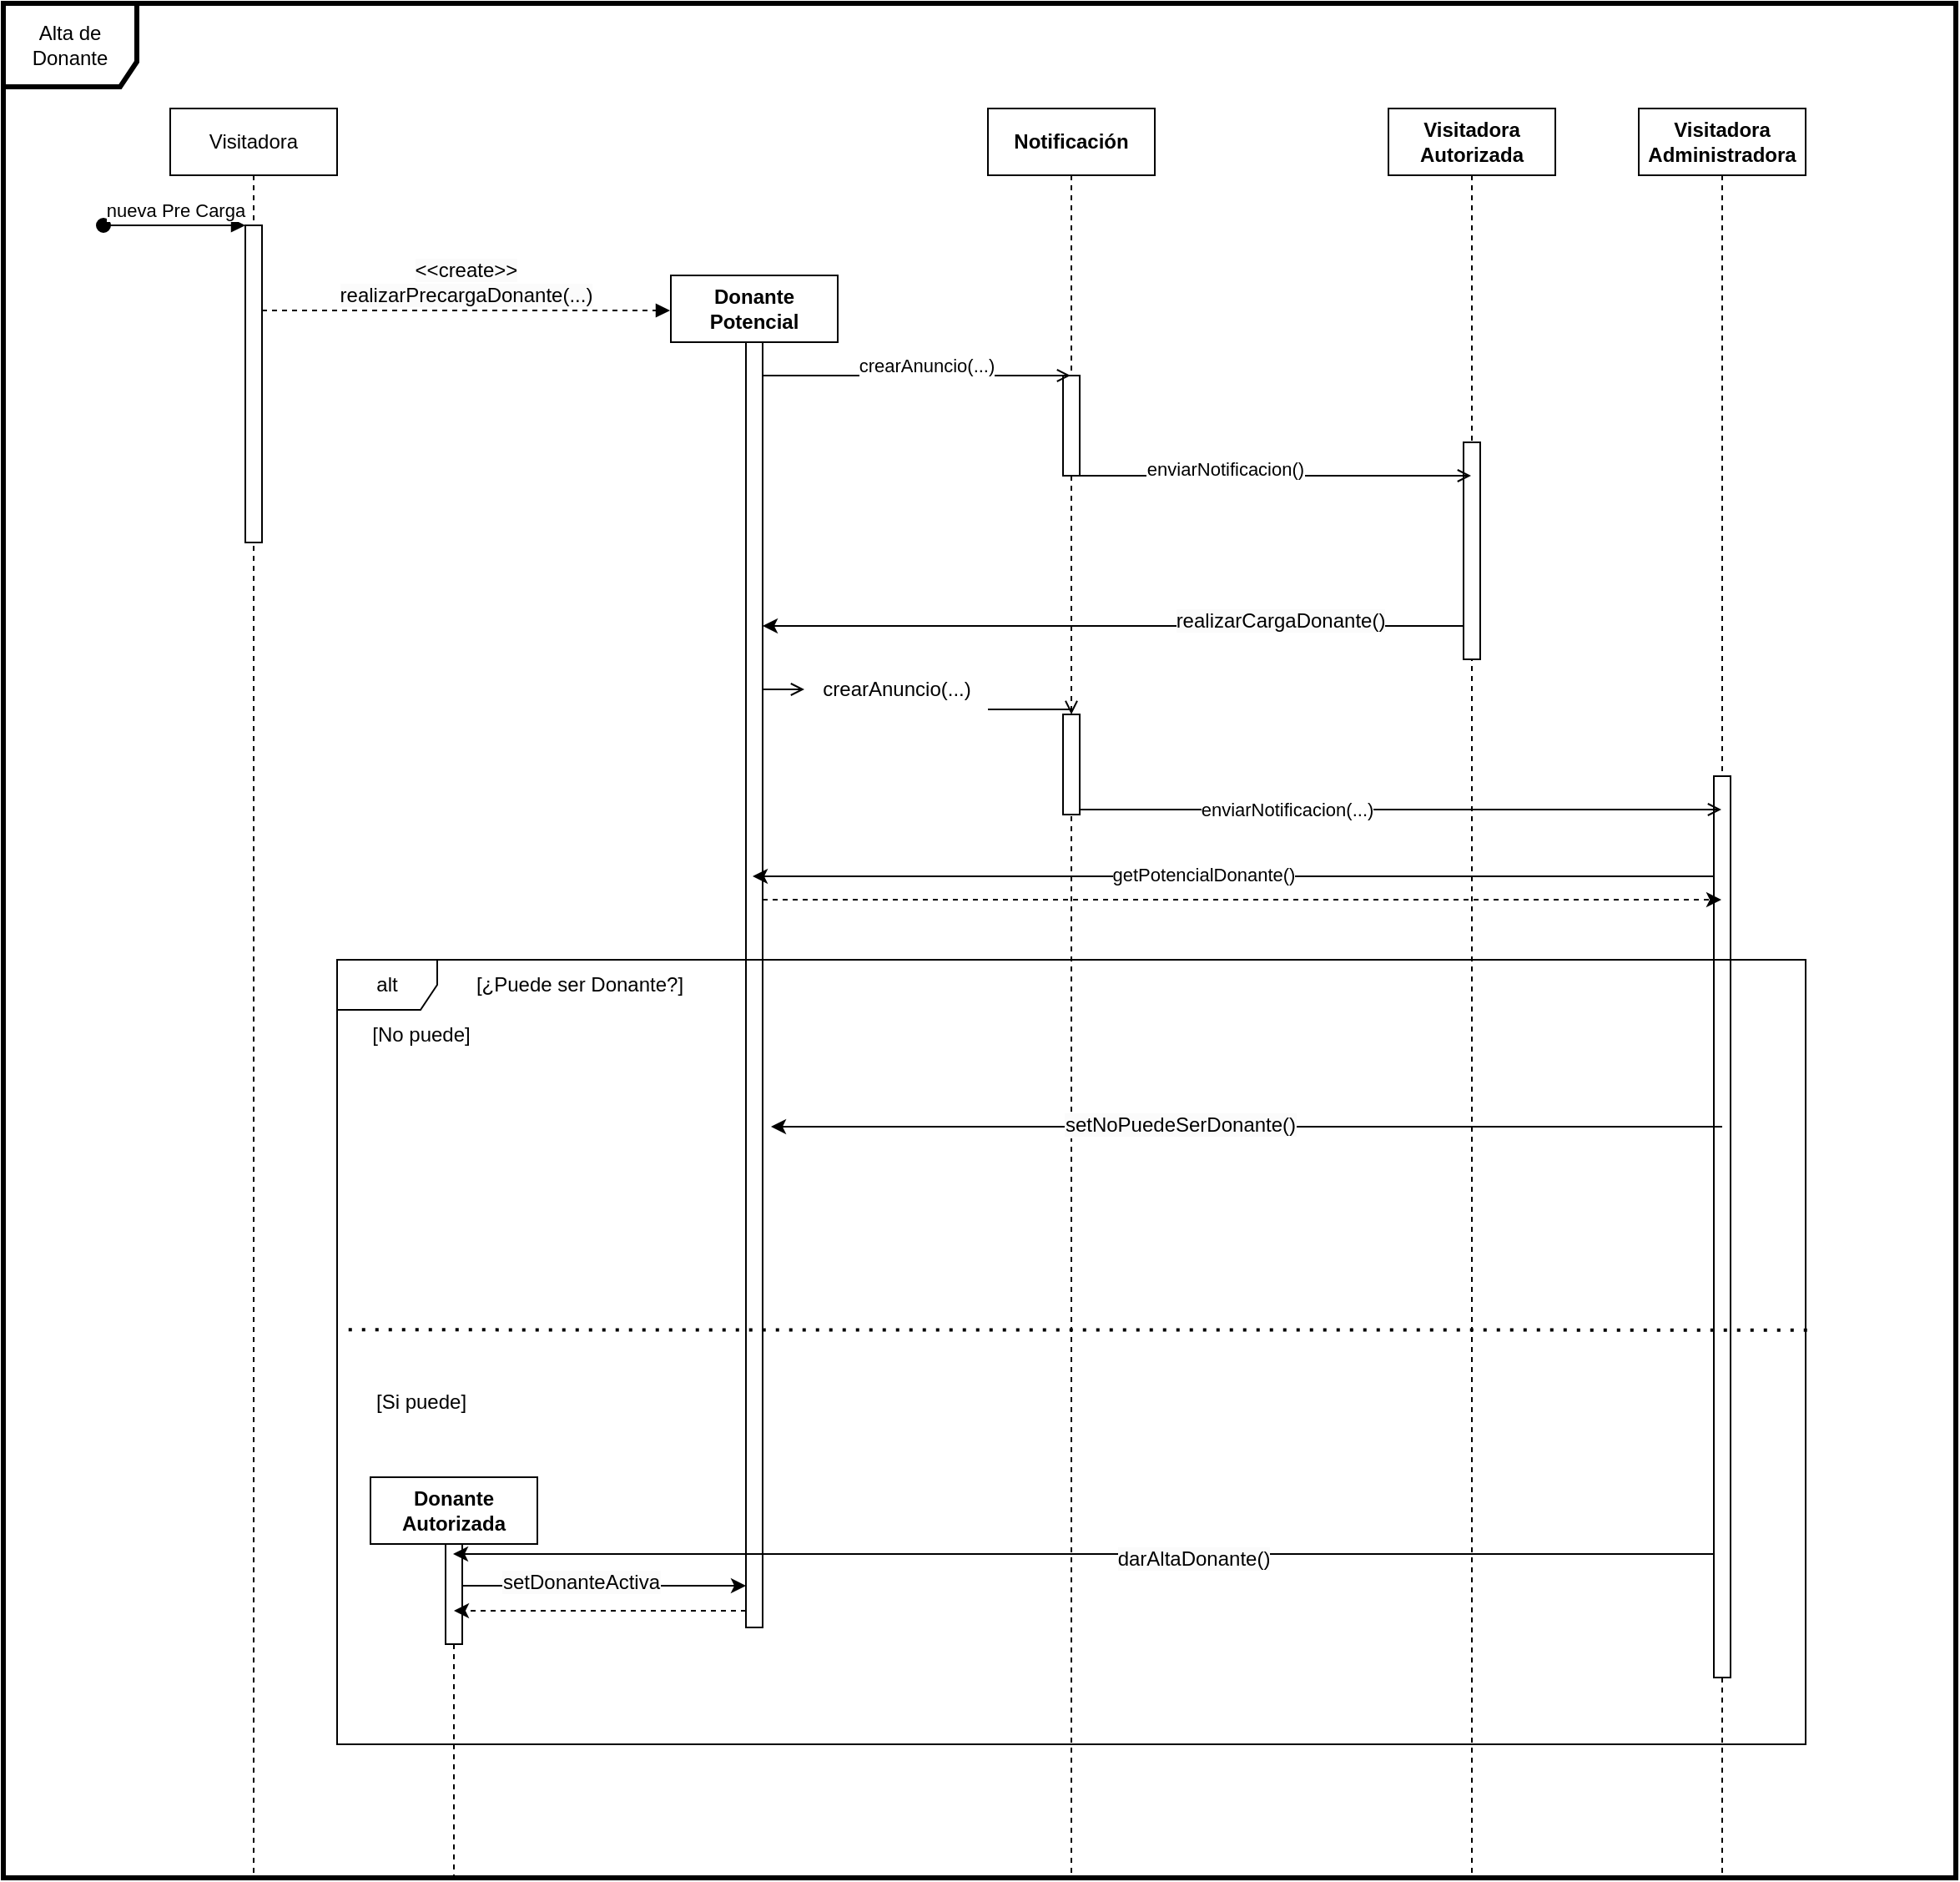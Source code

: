 <mxfile version="24.6.2" type="google">
  <diagram name="Page-1" id="2YBvvXClWsGukQMizWep">
    <mxGraphModel grid="1" page="1" gridSize="10" guides="1" tooltips="1" connect="1" arrows="1" fold="1" pageScale="1" pageWidth="850" pageHeight="1100" math="0" shadow="0">
      <root>
        <mxCell id="0" />
        <mxCell id="1" parent="0" />
        <mxCell id="aM9ryv3xv72pqoxQDRHE-1" value="Visitadora" style="shape=umlLifeline;perimeter=lifelinePerimeter;whiteSpace=wrap;html=1;container=0;dropTarget=0;collapsible=0;recursiveResize=0;outlineConnect=0;portConstraint=eastwest;newEdgeStyle={&quot;edgeStyle&quot;:&quot;elbowEdgeStyle&quot;,&quot;elbow&quot;:&quot;vertical&quot;,&quot;curved&quot;:0,&quot;rounded&quot;:0};" vertex="1" parent="1">
          <mxGeometry x="10" y="40" width="100" height="1060" as="geometry" />
        </mxCell>
        <mxCell id="aM9ryv3xv72pqoxQDRHE-2" value="" style="html=1;points=[];perimeter=orthogonalPerimeter;outlineConnect=0;targetShapes=umlLifeline;portConstraint=eastwest;newEdgeStyle={&quot;edgeStyle&quot;:&quot;elbowEdgeStyle&quot;,&quot;elbow&quot;:&quot;vertical&quot;,&quot;curved&quot;:0,&quot;rounded&quot;:0};" vertex="1" parent="aM9ryv3xv72pqoxQDRHE-1">
          <mxGeometry x="45" y="70" width="10" height="190" as="geometry" />
        </mxCell>
        <mxCell id="aM9ryv3xv72pqoxQDRHE-3" value="nueva Pre Carga" style="html=1;verticalAlign=bottom;startArrow=oval;endArrow=block;startSize=8;edgeStyle=elbowEdgeStyle;elbow=vertical;curved=0;rounded=0;" edge="1" parent="aM9ryv3xv72pqoxQDRHE-1" target="aM9ryv3xv72pqoxQDRHE-2">
          <mxGeometry relative="1" as="geometry">
            <mxPoint x="-40" y="70" as="sourcePoint" />
          </mxGeometry>
        </mxCell>
        <mxCell id="aM9ryv3xv72pqoxQDRHE-5" value="&lt;span style=&quot;font-weight: 700;&quot;&gt;Donante Potencial&lt;/span&gt;" style="shape=umlLifeline;perimeter=lifelinePerimeter;whiteSpace=wrap;html=1;container=0;dropTarget=0;collapsible=0;recursiveResize=0;outlineConnect=0;portConstraint=eastwest;newEdgeStyle={&quot;edgeStyle&quot;:&quot;elbowEdgeStyle&quot;,&quot;elbow&quot;:&quot;vertical&quot;,&quot;curved&quot;:0,&quot;rounded&quot;:0};" vertex="1" parent="1">
          <mxGeometry x="310" y="140" width="100" height="810" as="geometry" />
        </mxCell>
        <mxCell id="aM9ryv3xv72pqoxQDRHE-6" value="" style="html=1;points=[];perimeter=orthogonalPerimeter;outlineConnect=0;targetShapes=umlLifeline;portConstraint=eastwest;newEdgeStyle={&quot;edgeStyle&quot;:&quot;elbowEdgeStyle&quot;,&quot;elbow&quot;:&quot;vertical&quot;,&quot;curved&quot;:0,&quot;rounded&quot;:0};" vertex="1" parent="aM9ryv3xv72pqoxQDRHE-5">
          <mxGeometry x="45" y="40" width="10" height="770" as="geometry" />
        </mxCell>
        <mxCell id="aM9ryv3xv72pqoxQDRHE-7" value="&lt;span style=&quot;font-size: 12px; text-align: left; text-wrap: wrap; background-color: rgb(251, 251, 251);&quot;&gt;&amp;lt;&amp;lt;create&amp;gt;&amp;gt; realizarPrecargaDonante(...)&lt;/span&gt;" style="html=1;verticalAlign=bottom;endArrow=block;edgeStyle=elbowEdgeStyle;elbow=vertical;curved=0;rounded=0;dashed=1;" edge="1" parent="1">
          <mxGeometry x="-0.001" relative="1" as="geometry">
            <mxPoint x="65" y="161" as="sourcePoint" />
            <Array as="points">
              <mxPoint x="190" y="161" />
            </Array>
            <mxPoint x="309.5" y="161" as="targetPoint" />
            <mxPoint as="offset" />
          </mxGeometry>
        </mxCell>
        <mxCell id="FK4y6IQXynD2FFZJC2k9-9" value="&lt;span style=&quot;font-weight: 700;&quot;&gt;Notificación&lt;/span&gt;" style="shape=umlLifeline;perimeter=lifelinePerimeter;whiteSpace=wrap;html=1;container=0;dropTarget=0;collapsible=0;recursiveResize=0;outlineConnect=0;portConstraint=eastwest;newEdgeStyle={&quot;edgeStyle&quot;:&quot;elbowEdgeStyle&quot;,&quot;elbow&quot;:&quot;vertical&quot;,&quot;curved&quot;:0,&quot;rounded&quot;:0};" vertex="1" parent="1">
          <mxGeometry x="500" y="40" width="100" height="1060" as="geometry" />
        </mxCell>
        <mxCell id="FK4y6IQXynD2FFZJC2k9-10" value="&lt;span style=&quot;color: rgba(0, 0, 0, 0); font-family: monospace; font-size: 0px; text-align: start;&quot;&gt;%3CmxGraphModel%3E%3Croot%3E%3CmxCell%20id%3D%220%22%2F%3E%3CmxCell%20id%3D%221%22%20parent%3D%220%22%2F%3E%3CmxCell%20id%3D%222%22%20value%3D%22%26lt%3Bspan%20style%3D%26quot%3Bfont-weight%3A%20700%3B%26quot%3B%26gt%3BNotificaci%C3%B3n%26lt%3B%2Fspan%26gt%3B%22%20style%3D%22shape%3DumlLifeline%3Bperimeter%3DlifelinePerimeter%3BwhiteSpace%3Dwrap%3Bhtml%3D1%3Bcontainer%3D0%3BdropTarget%3D0%3Bcollapsible%3D0%3BrecursiveResize%3D0%3BoutlineConnect%3D0%3BportConstraint%3Deastwest%3BnewEdgeStyle%3D%7B%26quot%3BedgeStyle%26quot%3B%3A%26quot%3BelbowEdgeStyle%26quot%3B%2C%26quot%3Belbow%26quot%3B%3A%26quot%3Bvertical%26quot%3B%2C%26quot%3Bcurved%26quot%3B%3A0%2C%26quot%3Brounded%26quot%3B%3A0%7D%3B%22%20vertex%3D%221%22%20parent%3D%221%22%3E%3CmxGeometry%20x%3D%22500%22%20y%3D%2240%22%20width%3D%22100%22%20height%3D%22680%22%20as%3D%22geometry%22%2F%3E%3C%2FmxCell%3E%3CmxCell%20id%3D%223%22%20value%3D%22%22%20style%3D%22html%3D1%3Bpoints%3D%5B%5D%3Bperimeter%3DorthogonalPerimeter%3BoutlineConnect%3D0%3BtargetShapes%3DumlLifeline%3BportConstraint%3Deastwest%3BnewEdgeStyle%3D%7B%26quot%3BedgeStyle%26quot%3B%3A%26quot%3BelbowEdgeStyle%26quot%3B%2C%26quot%3Belbow%26quot%3B%3A%26quot%3Bvertical%26quot%3B%2C%26quot%3Bcurved%26quot%3B%3A0%2C%26quot%3Brounded%26quot%3B%3A0%7D%3B%22%20vertex%3D%221%22%20parent%3D%222%22%3E%3CmxGeometry%20x%3D%2245%22%20y%3D%22160%22%20width%3D%2210%22%20height%3D%2260%22%20as%3D%22geometry%22%2F%3E%3C%2FmxCell%3E%3C%2Froot%3E%3C%2FmxGraphModel%3E&lt;/span&gt;" style="html=1;points=[];perimeter=orthogonalPerimeter;outlineConnect=0;targetShapes=umlLifeline;portConstraint=eastwest;newEdgeStyle={&quot;edgeStyle&quot;:&quot;elbowEdgeStyle&quot;,&quot;elbow&quot;:&quot;vertical&quot;,&quot;curved&quot;:0,&quot;rounded&quot;:0};" vertex="1" parent="FK4y6IQXynD2FFZJC2k9-9">
          <mxGeometry x="45" y="160" width="10" height="60" as="geometry" />
        </mxCell>
        <mxCell id="FK4y6IQXynD2FFZJC2k9-13" style="edgeStyle=elbowEdgeStyle;rounded=0;orthogonalLoop=1;jettySize=auto;html=1;elbow=vertical;curved=0;endArrow=open;endFill=0;" edge="1" parent="1" source="aM9ryv3xv72pqoxQDRHE-6" target="FK4y6IQXynD2FFZJC2k9-9">
          <mxGeometry relative="1" as="geometry">
            <Array as="points">
              <mxPoint x="460" y="200" />
            </Array>
          </mxGeometry>
        </mxCell>
        <mxCell id="FK4y6IQXynD2FFZJC2k9-14" value="crearAnuncio(...)" style="edgeLabel;html=1;align=center;verticalAlign=middle;resizable=0;points=[];" connectable="0" vertex="1" parent="FK4y6IQXynD2FFZJC2k9-13">
          <mxGeometry x="0.059" y="6" relative="1" as="geometry">
            <mxPoint as="offset" />
          </mxGeometry>
        </mxCell>
        <mxCell id="tnGU7ovsa7RYq0h4a4qR-1" value="&lt;span style=&quot;font-weight: 700;&quot;&gt;Visitadora Autorizada&lt;/span&gt;" style="shape=umlLifeline;perimeter=lifelinePerimeter;whiteSpace=wrap;html=1;container=0;dropTarget=0;collapsible=0;recursiveResize=0;outlineConnect=0;portConstraint=eastwest;newEdgeStyle={&quot;edgeStyle&quot;:&quot;elbowEdgeStyle&quot;,&quot;elbow&quot;:&quot;vertical&quot;,&quot;curved&quot;:0,&quot;rounded&quot;:0};" vertex="1" parent="1">
          <mxGeometry x="740" y="40" width="100" height="1060" as="geometry" />
        </mxCell>
        <mxCell id="tnGU7ovsa7RYq0h4a4qR-2" value="" style="html=1;points=[];perimeter=orthogonalPerimeter;outlineConnect=0;targetShapes=umlLifeline;portConstraint=eastwest;newEdgeStyle={&quot;edgeStyle&quot;:&quot;elbowEdgeStyle&quot;,&quot;elbow&quot;:&quot;vertical&quot;,&quot;curved&quot;:0,&quot;rounded&quot;:0};" vertex="1" parent="tnGU7ovsa7RYq0h4a4qR-1">
          <mxGeometry x="45" y="200" width="10" height="130" as="geometry" />
        </mxCell>
        <mxCell id="tnGU7ovsa7RYq0h4a4qR-3" value="" style="edgeStyle=elbowEdgeStyle;rounded=0;orthogonalLoop=1;jettySize=auto;html=1;elbow=horizontal;curved=0;endArrow=open;endFill=0;" edge="1" parent="1" source="FK4y6IQXynD2FFZJC2k9-10" target="tnGU7ovsa7RYq0h4a4qR-1">
          <mxGeometry relative="1" as="geometry">
            <Array as="points">
              <mxPoint x="620" y="260" />
            </Array>
          </mxGeometry>
        </mxCell>
        <mxCell id="tnGU7ovsa7RYq0h4a4qR-4" value="enviarNotificacion()" style="edgeLabel;html=1;align=center;verticalAlign=middle;resizable=0;points=[];" connectable="0" vertex="1" parent="tnGU7ovsa7RYq0h4a4qR-3">
          <mxGeometry x="-0.258" y="4" relative="1" as="geometry">
            <mxPoint as="offset" />
          </mxGeometry>
        </mxCell>
        <mxCell id="tnGU7ovsa7RYq0h4a4qR-7" style="edgeStyle=elbowEdgeStyle;rounded=0;orthogonalLoop=1;jettySize=auto;html=1;elbow=vertical;curved=0;" edge="1" parent="1" source="tnGU7ovsa7RYq0h4a4qR-2" target="aM9ryv3xv72pqoxQDRHE-6">
          <mxGeometry relative="1" as="geometry">
            <mxPoint x="707.75" y="264.5" as="sourcePoint" />
            <mxPoint x="392.25" y="264.5" as="targetPoint" />
            <Array as="points">
              <mxPoint x="550" y="350" />
            </Array>
          </mxGeometry>
        </mxCell>
        <mxCell id="tnGU7ovsa7RYq0h4a4qR-8" value="&lt;span style=&quot;font-size: 12px; text-align: left; text-wrap: wrap; background-color: rgb(251, 251, 251);&quot;&gt;realizarCargaDonante()&lt;/span&gt;" style="edgeLabel;html=1;align=center;verticalAlign=middle;resizable=0;points=[];" connectable="0" vertex="1" parent="tnGU7ovsa7RYq0h4a4qR-7">
          <mxGeometry x="-0.473" y="-3" relative="1" as="geometry">
            <mxPoint as="offset" />
          </mxGeometry>
        </mxCell>
        <mxCell id="tnGU7ovsa7RYq0h4a4qR-9" value="&lt;span style=&quot;font-weight: 700;&quot;&gt;Visitadora Administradora&lt;/span&gt;" style="shape=umlLifeline;perimeter=lifelinePerimeter;whiteSpace=wrap;html=1;container=0;dropTarget=0;collapsible=0;recursiveResize=0;outlineConnect=0;portConstraint=eastwest;newEdgeStyle={&quot;edgeStyle&quot;:&quot;elbowEdgeStyle&quot;,&quot;elbow&quot;:&quot;vertical&quot;,&quot;curved&quot;:0,&quot;rounded&quot;:0};" vertex="1" parent="1">
          <mxGeometry x="890" y="40" width="100" height="1060" as="geometry" />
        </mxCell>
        <mxCell id="tnGU7ovsa7RYq0h4a4qR-10" value="" style="html=1;points=[];perimeter=orthogonalPerimeter;outlineConnect=0;targetShapes=umlLifeline;portConstraint=eastwest;newEdgeStyle={&quot;edgeStyle&quot;:&quot;elbowEdgeStyle&quot;,&quot;elbow&quot;:&quot;vertical&quot;,&quot;curved&quot;:0,&quot;rounded&quot;:0};" vertex="1" parent="tnGU7ovsa7RYq0h4a4qR-9">
          <mxGeometry x="45" y="400" width="10" height="540" as="geometry" />
        </mxCell>
        <mxCell id="tnGU7ovsa7RYq0h4a4qR-17" style="edgeStyle=elbowEdgeStyle;rounded=0;orthogonalLoop=1;jettySize=auto;html=1;elbow=vertical;curved=0;endArrow=open;endFill=0;" edge="1" parent="1" source="tnGU7ovsa7RYq0h4a4qR-14" target="tnGU7ovsa7RYq0h4a4qR-9">
          <mxGeometry relative="1" as="geometry">
            <Array as="points">
              <mxPoint x="590" y="460" />
            </Array>
          </mxGeometry>
        </mxCell>
        <mxCell id="tnGU7ovsa7RYq0h4a4qR-18" value="enviarNotificacion(...)" style="edgeLabel;html=1;align=center;verticalAlign=middle;resizable=0;points=[];" connectable="0" vertex="1" parent="tnGU7ovsa7RYq0h4a4qR-17">
          <mxGeometry x="-0.354" relative="1" as="geometry">
            <mxPoint as="offset" />
          </mxGeometry>
        </mxCell>
        <mxCell id="tnGU7ovsa7RYq0h4a4qR-19" value="&lt;span style=&quot;font-weight: 700;&quot;&gt;Donante Autorizada&lt;/span&gt;" style="shape=umlLifeline;perimeter=lifelinePerimeter;whiteSpace=wrap;html=1;container=0;dropTarget=0;collapsible=0;recursiveResize=0;outlineConnect=0;portConstraint=eastwest;newEdgeStyle={&quot;edgeStyle&quot;:&quot;elbowEdgeStyle&quot;,&quot;elbow&quot;:&quot;vertical&quot;,&quot;curved&quot;:0,&quot;rounded&quot;:0};" vertex="1" parent="1">
          <mxGeometry x="130" y="860" width="100" height="240" as="geometry" />
        </mxCell>
        <mxCell id="bhz1MELYeigGnlMdwiAJ-4" value="&lt;span style=&quot;color: rgba(0, 0, 0, 0); font-family: monospace; font-size: 0px; text-align: start;&quot;&gt;%3CmxGraphModel%3E%3Croot%3E%3CmxCell%20id%3D%220%22%2F%3E%3CmxCell%20id%3D%221%22%20parent%3D%220%22%2F%3E%3CmxCell%20id%3D%222%22%20value%3D%22%26lt%3Bspan%20style%3D%26quot%3Bfont-weight%3A%20700%3B%26quot%3B%26gt%3BNotificaci%C3%B3n%26lt%3B%2Fspan%26gt%3B%22%20style%3D%22shape%3DumlLifeline%3Bperimeter%3DlifelinePerimeter%3BwhiteSpace%3Dwrap%3Bhtml%3D1%3Bcontainer%3D0%3BdropTarget%3D0%3Bcollapsible%3D0%3BrecursiveResize%3D0%3BoutlineConnect%3D0%3BportConstraint%3Deastwest%3BnewEdgeStyle%3D%7B%26quot%3BedgeStyle%26quot%3B%3A%26quot%3BelbowEdgeStyle%26quot%3B%2C%26quot%3Belbow%26quot%3B%3A%26quot%3Bvertical%26quot%3B%2C%26quot%3Bcurved%26quot%3B%3A0%2C%26quot%3Brounded%26quot%3B%3A0%7D%3B%22%20vertex%3D%221%22%20parent%3D%221%22%3E%3CmxGeometry%20x%3D%22500%22%20y%3D%2240%22%20width%3D%22100%22%20height%3D%22680%22%20as%3D%22geometry%22%2F%3E%3C%2FmxCell%3E%3CmxCell%20id%3D%223%22%20value%3D%22%22%20style%3D%22html%3D1%3Bpoints%3D%5B%5D%3Bperimeter%3DorthogonalPerimeter%3BoutlineConnect%3D0%3BtargetShapes%3DumlLifeline%3BportConstraint%3Deastwest%3BnewEdgeStyle%3D%7B%26quot%3BedgeStyle%26quot%3B%3A%26quot%3BelbowEdgeStyle%26quot%3B%2C%26quot%3Belbow%26quot%3B%3A%26quot%3Bvertical%26quot%3B%2C%26quot%3Bcurved%26quot%3B%3A0%2C%26quot%3Brounded%26quot%3B%3A0%7D%3B%22%20vertex%3D%221%22%20parent%3D%222%22%3E%3CmxGeometry%20x%3D%2245%22%20y%3D%22160%22%20width%3D%2210%22%20height%3D%2260%22%20as%3D%22geometry%22%2F%3E%3C%2FmxCell%3E%3C%2Froot%3E%3C%2FmxGraphModel%3E&lt;/span&gt;" style="html=1;points=[];perimeter=orthogonalPerimeter;outlineConnect=0;targetShapes=umlLifeline;portConstraint=eastwest;newEdgeStyle={&quot;edgeStyle&quot;:&quot;elbowEdgeStyle&quot;,&quot;elbow&quot;:&quot;vertical&quot;,&quot;curved&quot;:0,&quot;rounded&quot;:0};" vertex="1" parent="tnGU7ovsa7RYq0h4a4qR-19">
          <mxGeometry x="45" y="40" width="10" height="60" as="geometry" />
        </mxCell>
        <mxCell id="bhz1MELYeigGnlMdwiAJ-1" style="edgeStyle=elbowEdgeStyle;rounded=0;orthogonalLoop=1;jettySize=auto;html=1;elbow=vertical;curved=0;" edge="1" parent="1">
          <mxGeometry relative="1" as="geometry">
            <Array as="points">
              <mxPoint x="660" y="500" />
            </Array>
            <mxPoint x="935" y="520" as="sourcePoint" />
            <mxPoint x="359" y="500" as="targetPoint" />
          </mxGeometry>
        </mxCell>
        <mxCell id="Jk6d3MM4_gr_NedRry0e-10" value="getPotencialDonante()" style="edgeLabel;html=1;align=center;verticalAlign=middle;resizable=0;points=[];" connectable="0" vertex="1" parent="bhz1MELYeigGnlMdwiAJ-1">
          <mxGeometry x="0.094" y="-1" relative="1" as="geometry">
            <mxPoint as="offset" />
          </mxGeometry>
        </mxCell>
        <mxCell id="bhz1MELYeigGnlMdwiAJ-2" style="edgeStyle=elbowEdgeStyle;rounded=0;orthogonalLoop=1;jettySize=auto;html=1;elbow=vertical;curved=0;dashed=1;" edge="1" parent="1" target="tnGU7ovsa7RYq0h4a4qR-9">
          <mxGeometry relative="1" as="geometry">
            <Array as="points">
              <mxPoint x="630" y="514" />
            </Array>
            <mxPoint x="365" y="544" as="sourcePoint" />
            <mxPoint x="820" y="524" as="targetPoint" />
          </mxGeometry>
        </mxCell>
        <mxCell id="bhz1MELYeigGnlMdwiAJ-5" style="edgeStyle=elbowEdgeStyle;rounded=0;orthogonalLoop=1;jettySize=auto;html=1;elbow=vertical;curved=0;" edge="1" parent="1">
          <mxGeometry relative="1" as="geometry">
            <mxPoint x="935" y="906" as="sourcePoint" />
            <mxPoint x="179.5" y="906" as="targetPoint" />
          </mxGeometry>
        </mxCell>
        <mxCell id="Jk6d3MM4_gr_NedRry0e-11" value="&lt;span style=&quot;font-size: 12px; text-align: left; text-wrap: wrap; background-color: rgb(251, 251, 251);&quot;&gt;darAltaDonante()&lt;/span&gt;" style="edgeLabel;html=1;align=center;verticalAlign=middle;resizable=0;points=[];" connectable="0" vertex="1" parent="bhz1MELYeigGnlMdwiAJ-5">
          <mxGeometry x="-0.174" y="3" relative="1" as="geometry">
            <mxPoint as="offset" />
          </mxGeometry>
        </mxCell>
        <mxCell id="Jk6d3MM4_gr_NedRry0e-1" value="alt" style="shape=umlFrame;whiteSpace=wrap;html=1;pointerEvents=0;width=60;height=30;" vertex="1" parent="1">
          <mxGeometry x="110" y="550" width="880" height="470" as="geometry" />
        </mxCell>
        <mxCell id="Jk6d3MM4_gr_NedRry0e-2" value="[¿Puede ser Donante?]" style="text;html=1;align=center;verticalAlign=middle;resizable=0;points=[];autosize=1;strokeColor=none;fillColor=none;" vertex="1" parent="1">
          <mxGeometry x="180" y="550" width="150" height="30" as="geometry" />
        </mxCell>
        <mxCell id="Jk6d3MM4_gr_NedRry0e-3" value="" style="endArrow=none;dashed=1;html=1;dashPattern=1 3;strokeWidth=2;rounded=0;exitX=1.001;exitY=0.472;exitDx=0;exitDy=0;exitPerimeter=0;entryX=-0.003;entryY=0.343;entryDx=0;entryDy=0;entryPerimeter=0;" edge="1" parent="1" source="Jk6d3MM4_gr_NedRry0e-1">
          <mxGeometry width="50" height="50" relative="1" as="geometry">
            <mxPoint x="843" y="771.67" as="sourcePoint" />
            <mxPoint x="115" y="771.67" as="targetPoint" />
          </mxGeometry>
        </mxCell>
        <mxCell id="Jk6d3MM4_gr_NedRry0e-4" value="[No puede]" style="text;html=1;align=center;verticalAlign=middle;resizable=0;points=[];autosize=1;strokeColor=none;fillColor=none;" vertex="1" parent="1">
          <mxGeometry x="120" y="580" width="80" height="30" as="geometry" />
        </mxCell>
        <mxCell id="Jk6d3MM4_gr_NedRry0e-5" value="[Si puede]" style="text;html=1;align=center;verticalAlign=middle;resizable=0;points=[];autosize=1;strokeColor=none;fillColor=none;" vertex="1" parent="1">
          <mxGeometry x="120" y="800" width="80" height="30" as="geometry" />
        </mxCell>
        <mxCell id="Jk6d3MM4_gr_NedRry0e-6" value="" style="edgeStyle=elbowEdgeStyle;rounded=0;orthogonalLoop=1;jettySize=auto;html=1;elbow=vertical;curved=0;endArrow=open;endFill=0;" edge="1" parent="1" source="tnGU7ovsa7RYq0h4a4qR-16" target="tnGU7ovsa7RYq0h4a4qR-14">
          <mxGeometry relative="1" as="geometry">
            <Array as="points">
              <mxPoint x="455" y="400" />
            </Array>
            <mxPoint x="365" y="440" as="sourcePoint" />
            <mxPoint x="550" y="440" as="targetPoint" />
          </mxGeometry>
        </mxCell>
        <mxCell id="tnGU7ovsa7RYq0h4a4qR-14" value="&lt;span style=&quot;color: rgba(0, 0, 0, 0); font-family: monospace; font-size: 0px; text-align: start;&quot;&gt;%3CmxGraphModel%3E%3Croot%3E%3CmxCell%20id%3D%220%22%2F%3E%3CmxCell%20id%3D%221%22%20parent%3D%220%22%2F%3E%3CmxCell%20id%3D%222%22%20value%3D%22%26lt%3Bspan%20style%3D%26quot%3Bfont-weight%3A%20700%3B%26quot%3B%26gt%3BNotificaci%C3%B3n%26lt%3B%2Fspan%26gt%3B%22%20style%3D%22shape%3DumlLifeline%3Bperimeter%3DlifelinePerimeter%3BwhiteSpace%3Dwrap%3Bhtml%3D1%3Bcontainer%3D0%3BdropTarget%3D0%3Bcollapsible%3D0%3BrecursiveResize%3D0%3BoutlineConnect%3D0%3BportConstraint%3Deastwest%3BnewEdgeStyle%3D%7B%26quot%3BedgeStyle%26quot%3B%3A%26quot%3BelbowEdgeStyle%26quot%3B%2C%26quot%3Belbow%26quot%3B%3A%26quot%3Bvertical%26quot%3B%2C%26quot%3Bcurved%26quot%3B%3A0%2C%26quot%3Brounded%26quot%3B%3A0%7D%3B%22%20vertex%3D%221%22%20parent%3D%221%22%3E%3CmxGeometry%20x%3D%22500%22%20y%3D%2240%22%20width%3D%22100%22%20height%3D%22680%22%20as%3D%22geometry%22%2F%3E%3C%2FmxCell%3E%3CmxCell%20id%3D%223%22%20value%3D%22%22%20style%3D%22html%3D1%3Bpoints%3D%5B%5D%3Bperimeter%3DorthogonalPerimeter%3BoutlineConnect%3D0%3BtargetShapes%3DumlLifeline%3BportConstraint%3Deastwest%3BnewEdgeStyle%3D%7B%26quot%3BedgeStyle%26quot%3B%3A%26quot%3BelbowEdgeStyle%26quot%3B%2C%26quot%3Belbow%26quot%3B%3A%26quot%3Bvertical%26quot%3B%2C%26quot%3Bcurved%26quot%3B%3A0%2C%26quot%3Brounded%26quot%3B%3A0%7D%3B%22%20vertex%3D%221%22%20parent%3D%222%22%3E%3CmxGeometry%20x%3D%2245%22%20y%3D%22160%22%20width%3D%2210%22%20height%3D%2260%22%20as%3D%22geometry%22%2F%3E%3C%2FmxCell%3E%3C%2Froot%3E%3C%2FmxGraphModel%3E&lt;/span&gt;" style="html=1;points=[];perimeter=orthogonalPerimeter;outlineConnect=0;targetShapes=umlLifeline;portConstraint=eastwest;newEdgeStyle={&quot;edgeStyle&quot;:&quot;elbowEdgeStyle&quot;,&quot;elbow&quot;:&quot;vertical&quot;,&quot;curved&quot;:0,&quot;rounded&quot;:0};" vertex="1" parent="1">
          <mxGeometry x="545" y="403" width="10" height="60" as="geometry" />
        </mxCell>
        <mxCell id="Jk6d3MM4_gr_NedRry0e-7" value="" style="edgeStyle=elbowEdgeStyle;rounded=0;orthogonalLoop=1;jettySize=auto;html=1;elbow=vertical;curved=0;endArrow=open;endFill=0;" edge="1" parent="1" source="aM9ryv3xv72pqoxQDRHE-6" target="tnGU7ovsa7RYq0h4a4qR-16">
          <mxGeometry relative="1" as="geometry">
            <Array as="points" />
            <mxPoint x="365" y="400" as="sourcePoint" />
            <mxPoint x="550" y="403" as="targetPoint" />
          </mxGeometry>
        </mxCell>
        <mxCell id="tnGU7ovsa7RYq0h4a4qR-16" value="crearAnuncio(...)" style="text;html=1;align=center;verticalAlign=middle;resizable=0;points=[];autosize=1;strokeColor=none;fillColor=none;" vertex="1" parent="1">
          <mxGeometry x="390" y="373" width="110" height="30" as="geometry" />
        </mxCell>
        <mxCell id="Jk6d3MM4_gr_NedRry0e-8" style="edgeStyle=elbowEdgeStyle;rounded=0;orthogonalLoop=1;jettySize=auto;html=1;elbow=vertical;curved=0;" edge="1" parent="1">
          <mxGeometry relative="1" as="geometry">
            <Array as="points">
              <mxPoint x="671" y="650" />
            </Array>
            <mxPoint x="940" y="650" as="sourcePoint" />
            <mxPoint x="370" y="650" as="targetPoint" />
          </mxGeometry>
        </mxCell>
        <mxCell id="Jk6d3MM4_gr_NedRry0e-9" value="&lt;span style=&quot;font-size: 12px; text-align: left; text-wrap: wrap; background-color: rgb(251, 251, 251);&quot;&gt;setNoPuedeSerDonante()&lt;/span&gt;" style="edgeLabel;html=1;align=center;verticalAlign=middle;resizable=0;points=[];" connectable="0" vertex="1" parent="Jk6d3MM4_gr_NedRry0e-8">
          <mxGeometry x="0.14" y="-1" relative="1" as="geometry">
            <mxPoint as="offset" />
          </mxGeometry>
        </mxCell>
        <mxCell id="Jk6d3MM4_gr_NedRry0e-12" style="edgeStyle=elbowEdgeStyle;rounded=0;orthogonalLoop=1;jettySize=auto;html=1;elbow=vertical;curved=0;" edge="1" parent="1" source="bhz1MELYeigGnlMdwiAJ-4" target="aM9ryv3xv72pqoxQDRHE-6">
          <mxGeometry relative="1" as="geometry" />
        </mxCell>
        <mxCell id="Jk6d3MM4_gr_NedRry0e-14" value="&lt;span style=&quot;font-size: 12px; text-align: left; text-wrap: wrap; background-color: rgb(251, 251, 251);&quot;&gt;setDonanteActiva&lt;/span&gt;" style="edgeLabel;html=1;align=center;verticalAlign=middle;resizable=0;points=[];" connectable="0" vertex="1" parent="Jk6d3MM4_gr_NedRry0e-12">
          <mxGeometry x="-0.163" y="2" relative="1" as="geometry">
            <mxPoint as="offset" />
          </mxGeometry>
        </mxCell>
        <mxCell id="Jk6d3MM4_gr_NedRry0e-13" style="edgeStyle=elbowEdgeStyle;rounded=0;orthogonalLoop=1;jettySize=auto;html=1;elbow=vertical;curved=0;dashed=1;" edge="1" parent="1" target="tnGU7ovsa7RYq0h4a4qR-19">
          <mxGeometry relative="1" as="geometry">
            <mxPoint x="355" y="940" as="sourcePoint" />
            <mxPoint x="180" y="960" as="targetPoint" />
            <Array as="points">
              <mxPoint x="310" y="940" />
            </Array>
          </mxGeometry>
        </mxCell>
        <mxCell id="Jk6d3MM4_gr_NedRry0e-15" value="Alta de Donante" style="shape=umlFrame;whiteSpace=wrap;html=1;pointerEvents=0;width=80;height=50;strokeWidth=3;" vertex="1" parent="1">
          <mxGeometry x="-90" y="-23" width="1170" height="1123" as="geometry" />
        </mxCell>
      </root>
    </mxGraphModel>
  </diagram>
</mxfile>
